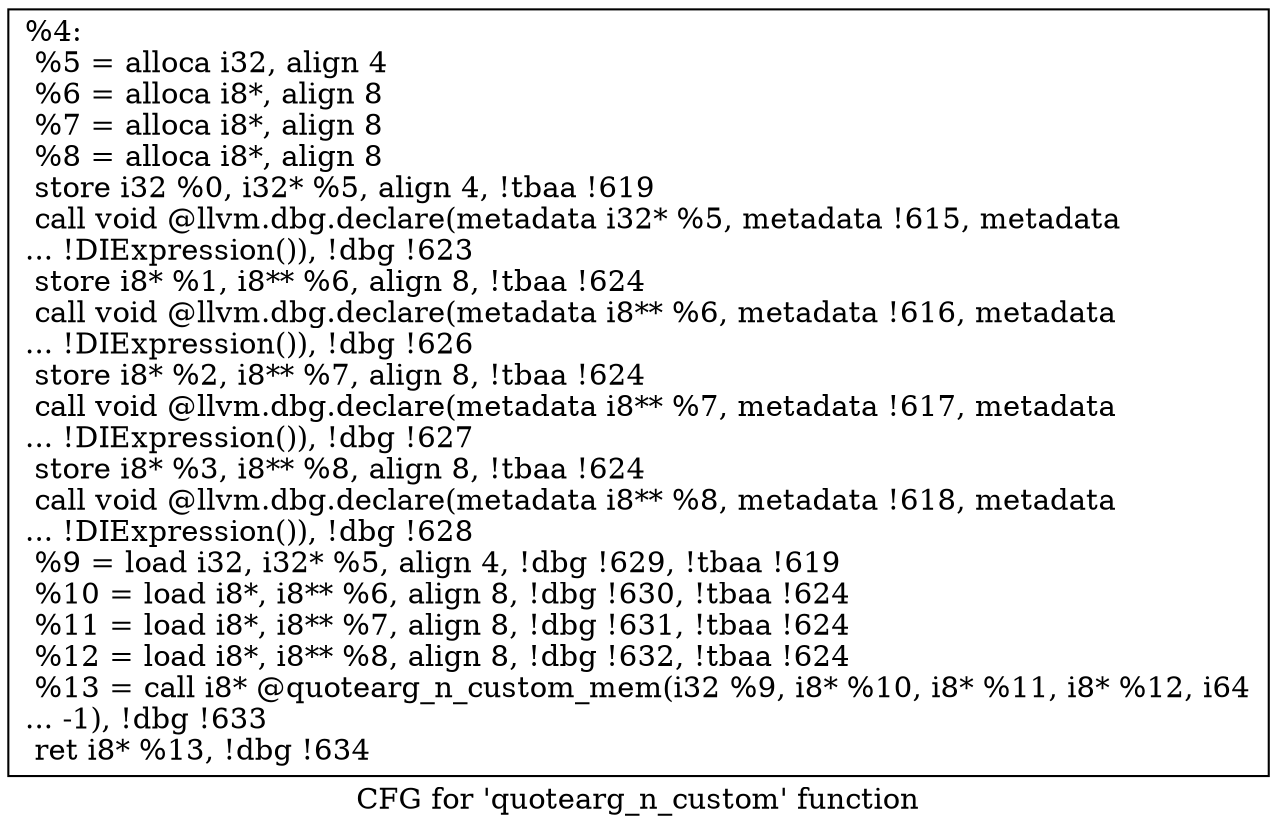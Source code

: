 digraph "CFG for 'quotearg_n_custom' function" {
	label="CFG for 'quotearg_n_custom' function";

	Node0x14b6ef0 [shape=record,label="{%4:\l  %5 = alloca i32, align 4\l  %6 = alloca i8*, align 8\l  %7 = alloca i8*, align 8\l  %8 = alloca i8*, align 8\l  store i32 %0, i32* %5, align 4, !tbaa !619\l  call void @llvm.dbg.declare(metadata i32* %5, metadata !615, metadata\l... !DIExpression()), !dbg !623\l  store i8* %1, i8** %6, align 8, !tbaa !624\l  call void @llvm.dbg.declare(metadata i8** %6, metadata !616, metadata\l... !DIExpression()), !dbg !626\l  store i8* %2, i8** %7, align 8, !tbaa !624\l  call void @llvm.dbg.declare(metadata i8** %7, metadata !617, metadata\l... !DIExpression()), !dbg !627\l  store i8* %3, i8** %8, align 8, !tbaa !624\l  call void @llvm.dbg.declare(metadata i8** %8, metadata !618, metadata\l... !DIExpression()), !dbg !628\l  %9 = load i32, i32* %5, align 4, !dbg !629, !tbaa !619\l  %10 = load i8*, i8** %6, align 8, !dbg !630, !tbaa !624\l  %11 = load i8*, i8** %7, align 8, !dbg !631, !tbaa !624\l  %12 = load i8*, i8** %8, align 8, !dbg !632, !tbaa !624\l  %13 = call i8* @quotearg_n_custom_mem(i32 %9, i8* %10, i8* %11, i8* %12, i64\l... -1), !dbg !633\l  ret i8* %13, !dbg !634\l}"];
}
